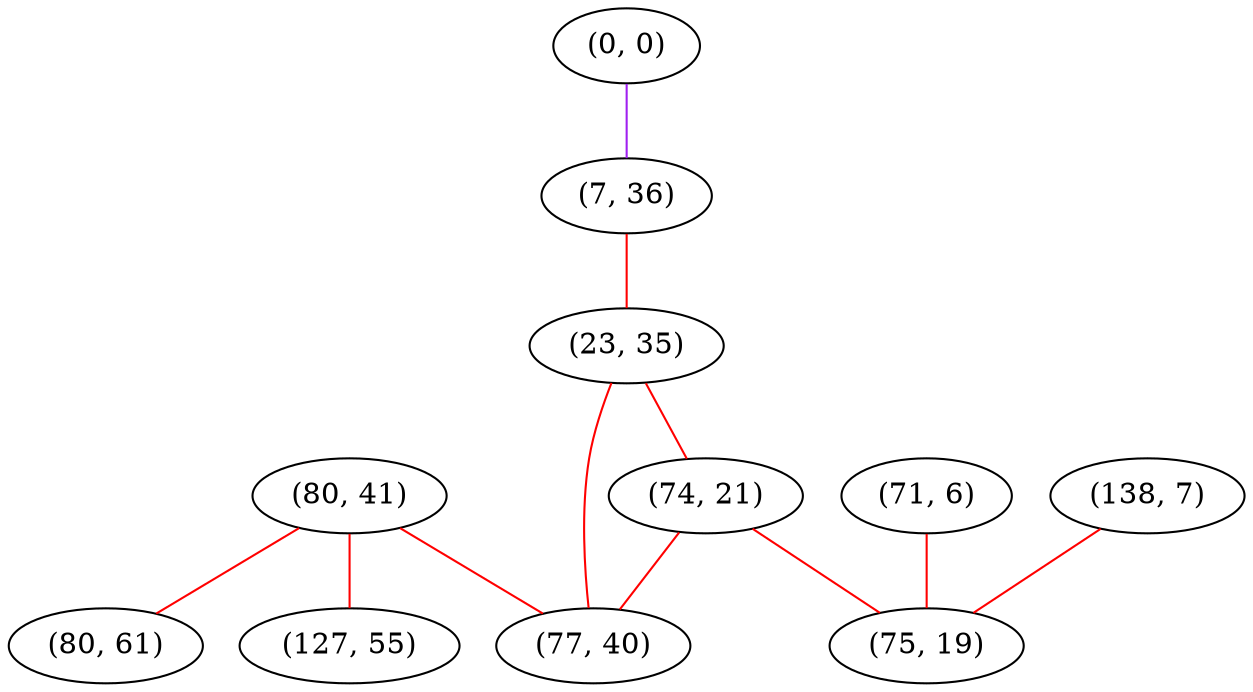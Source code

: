 graph "" {
"(0, 0)";
"(80, 41)";
"(71, 6)";
"(80, 61)";
"(7, 36)";
"(23, 35)";
"(74, 21)";
"(138, 7)";
"(127, 55)";
"(77, 40)";
"(75, 19)";
"(0, 0)" -- "(7, 36)"  [color=purple, key=0, weight=4];
"(80, 41)" -- "(80, 61)"  [color=red, key=0, weight=1];
"(80, 41)" -- "(127, 55)"  [color=red, key=0, weight=1];
"(80, 41)" -- "(77, 40)"  [color=red, key=0, weight=1];
"(71, 6)" -- "(75, 19)"  [color=red, key=0, weight=1];
"(7, 36)" -- "(23, 35)"  [color=red, key=0, weight=1];
"(23, 35)" -- "(74, 21)"  [color=red, key=0, weight=1];
"(23, 35)" -- "(77, 40)"  [color=red, key=0, weight=1];
"(74, 21)" -- "(75, 19)"  [color=red, key=0, weight=1];
"(74, 21)" -- "(77, 40)"  [color=red, key=0, weight=1];
"(138, 7)" -- "(75, 19)"  [color=red, key=0, weight=1];
}
